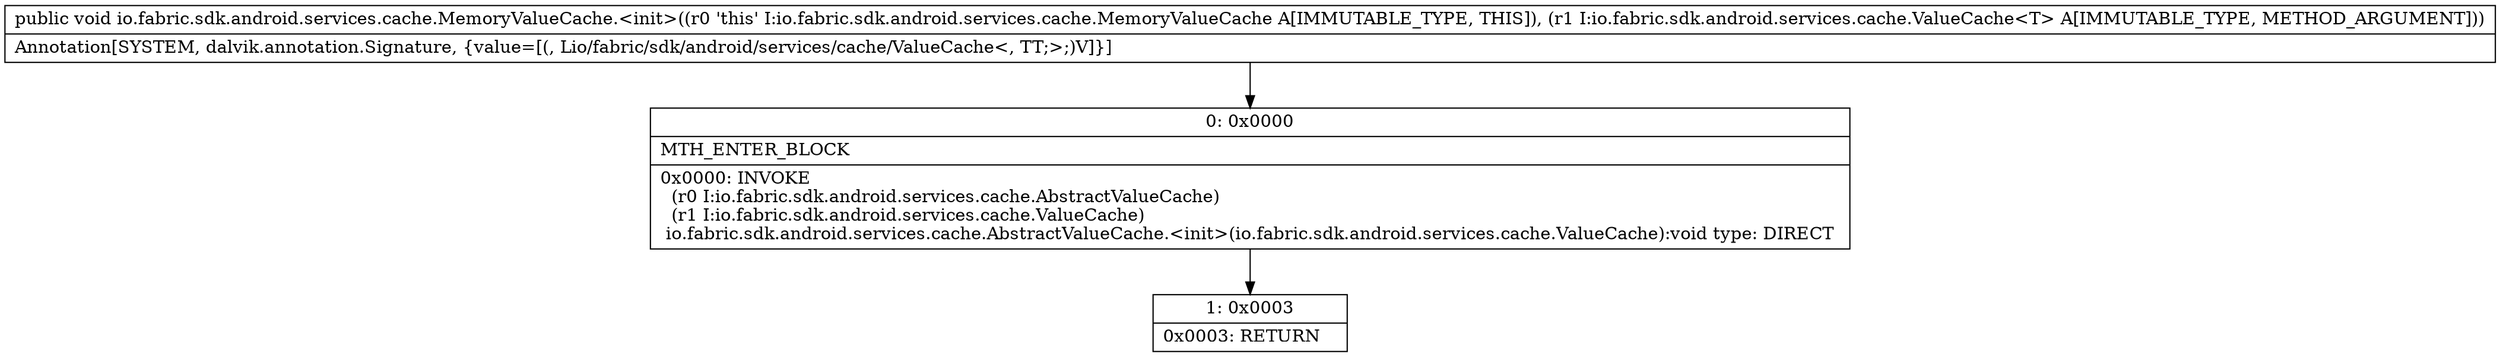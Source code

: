 digraph "CFG forio.fabric.sdk.android.services.cache.MemoryValueCache.\<init\>(Lio\/fabric\/sdk\/android\/services\/cache\/ValueCache;)V" {
Node_0 [shape=record,label="{0\:\ 0x0000|MTH_ENTER_BLOCK\l|0x0000: INVOKE  \l  (r0 I:io.fabric.sdk.android.services.cache.AbstractValueCache)\l  (r1 I:io.fabric.sdk.android.services.cache.ValueCache)\l io.fabric.sdk.android.services.cache.AbstractValueCache.\<init\>(io.fabric.sdk.android.services.cache.ValueCache):void type: DIRECT \l}"];
Node_1 [shape=record,label="{1\:\ 0x0003|0x0003: RETURN   \l}"];
MethodNode[shape=record,label="{public void io.fabric.sdk.android.services.cache.MemoryValueCache.\<init\>((r0 'this' I:io.fabric.sdk.android.services.cache.MemoryValueCache A[IMMUTABLE_TYPE, THIS]), (r1 I:io.fabric.sdk.android.services.cache.ValueCache\<T\> A[IMMUTABLE_TYPE, METHOD_ARGUMENT]))  | Annotation[SYSTEM, dalvik.annotation.Signature, \{value=[(, Lio\/fabric\/sdk\/android\/services\/cache\/ValueCache\<, TT;\>;)V]\}]\l}"];
MethodNode -> Node_0;
Node_0 -> Node_1;
}

